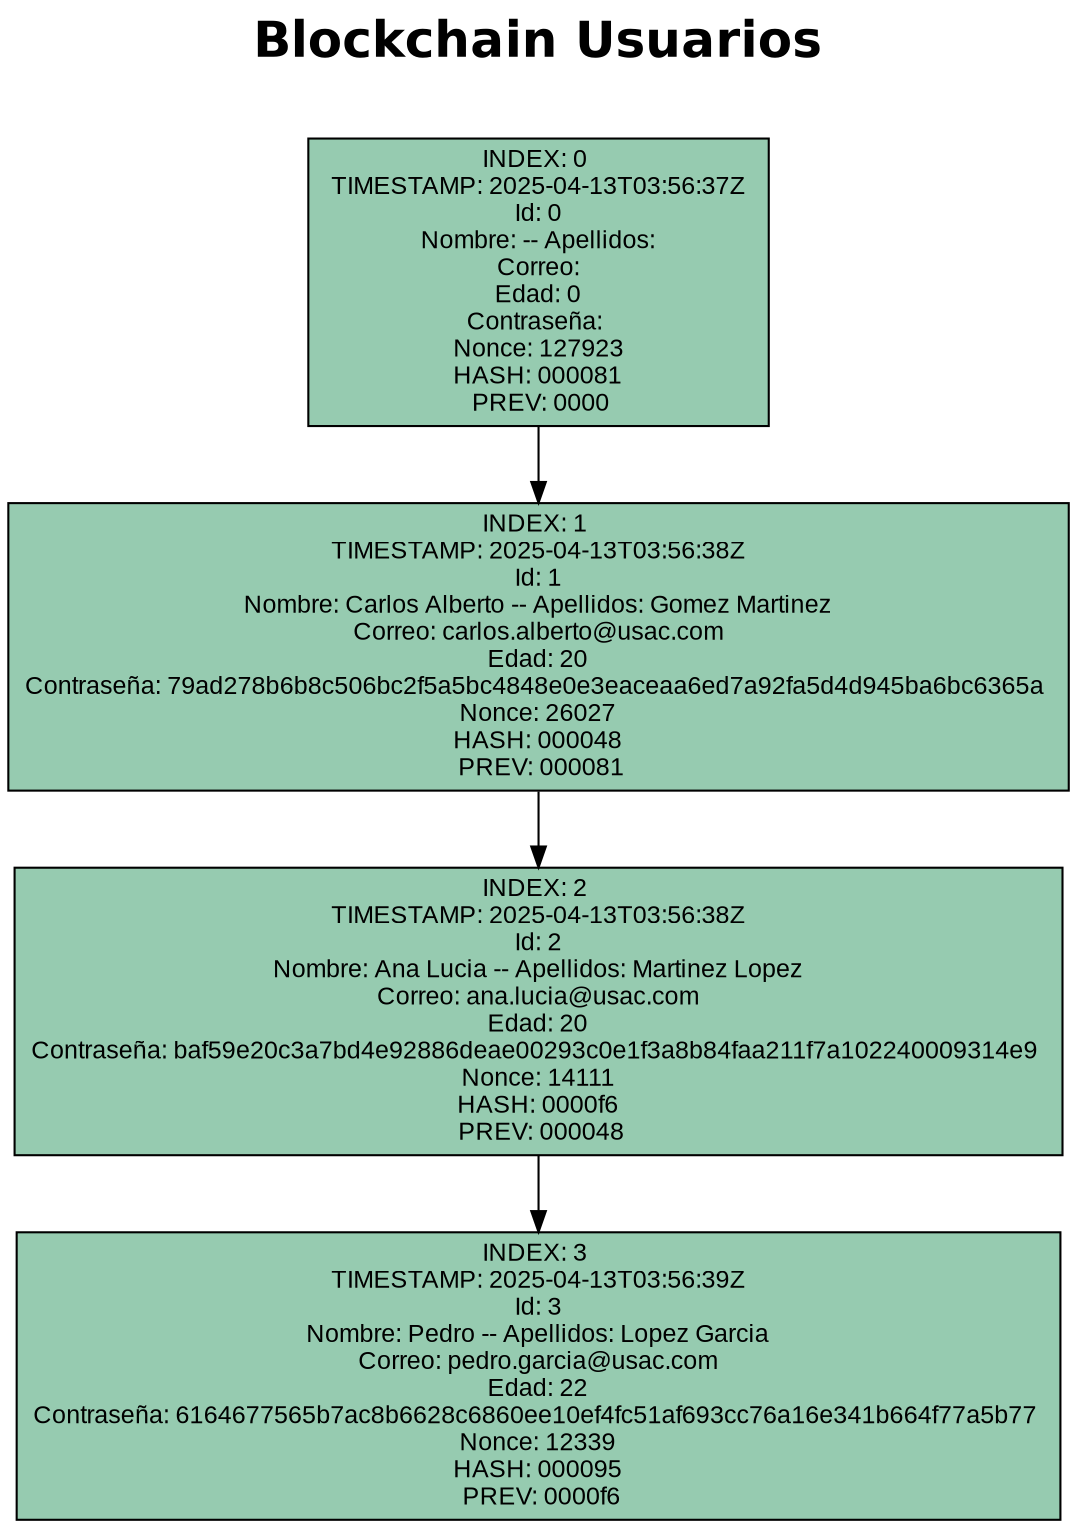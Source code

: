 digraph Blockchain {
    node [shape=record, style=filled, fontname="Arial"];
    label = "Blockchain Usuarios

";
    labelloc = "t";
    fontsize = 24;
    fontname = "Helvetica-Bold";
    Block0 [label="{ INDEX: 3 \n TIMESTAMP: 2025-04-13T03:56:39Z \n Id: 3 \n Nombre: Pedro -- Apellidos: Lopez Garcia \n Correo: pedro.garcia@usac.com \n Edad: 22 \nContraseña: 6164677565b7ac8b6628c6860ee10ef4fc51af693cc76a16e341b664f77a5b77 \n Nonce: 12339 \n HASH: 000095 \n PREV: 0000f6 }"      style="filled" fillcolor="#96cbb0" fontname="Arial" fontsize = 12];
    Block1 [label="{ INDEX: 2 \n TIMESTAMP: 2025-04-13T03:56:38Z \n Id: 2 \n Nombre: Ana Lucia -- Apellidos: Martinez Lopez \n Correo: ana.lucia@usac.com \n Edad: 20 \nContraseña: baf59e20c3a7bd4e92886deae00293c0e1f3a8b84faa211f7a102240009314e9 \n Nonce: 14111 \n HASH: 0000f6 \n PREV: 000048 }"      style="filled" fillcolor="#96cbb0" fontname="Arial" fontsize = 12];
    Block1 -> Block0;
    Block2 [label="{ INDEX: 1 \n TIMESTAMP: 2025-04-13T03:56:38Z \n Id: 1 \n Nombre: Carlos Alberto -- Apellidos: Gomez Martinez \n Correo: carlos.alberto@usac.com \n Edad: 20 \nContraseña: 79ad278b6b8c506bc2f5a5bc4848e0e3eaceaa6ed7a92fa5d4d945ba6bc6365a \n Nonce: 26027 \n HASH: 000048 \n PREV: 000081 }"      style="filled" fillcolor="#96cbb0" fontname="Arial" fontsize = 12];
    Block2 -> Block1;
    Block3 [label="{ INDEX: 0 \n TIMESTAMP: 2025-04-13T03:56:37Z \n Id: 0 \n Nombre:  -- Apellidos:  \n Correo:  \n Edad: 0 \nContraseña:  \n Nonce: 127923 \n HASH: 000081 \n PREV: 0000 }"      style="filled" fillcolor="#96cbb0" fontname="Arial" fontsize = 12];
    Block3 -> Block2;
}
